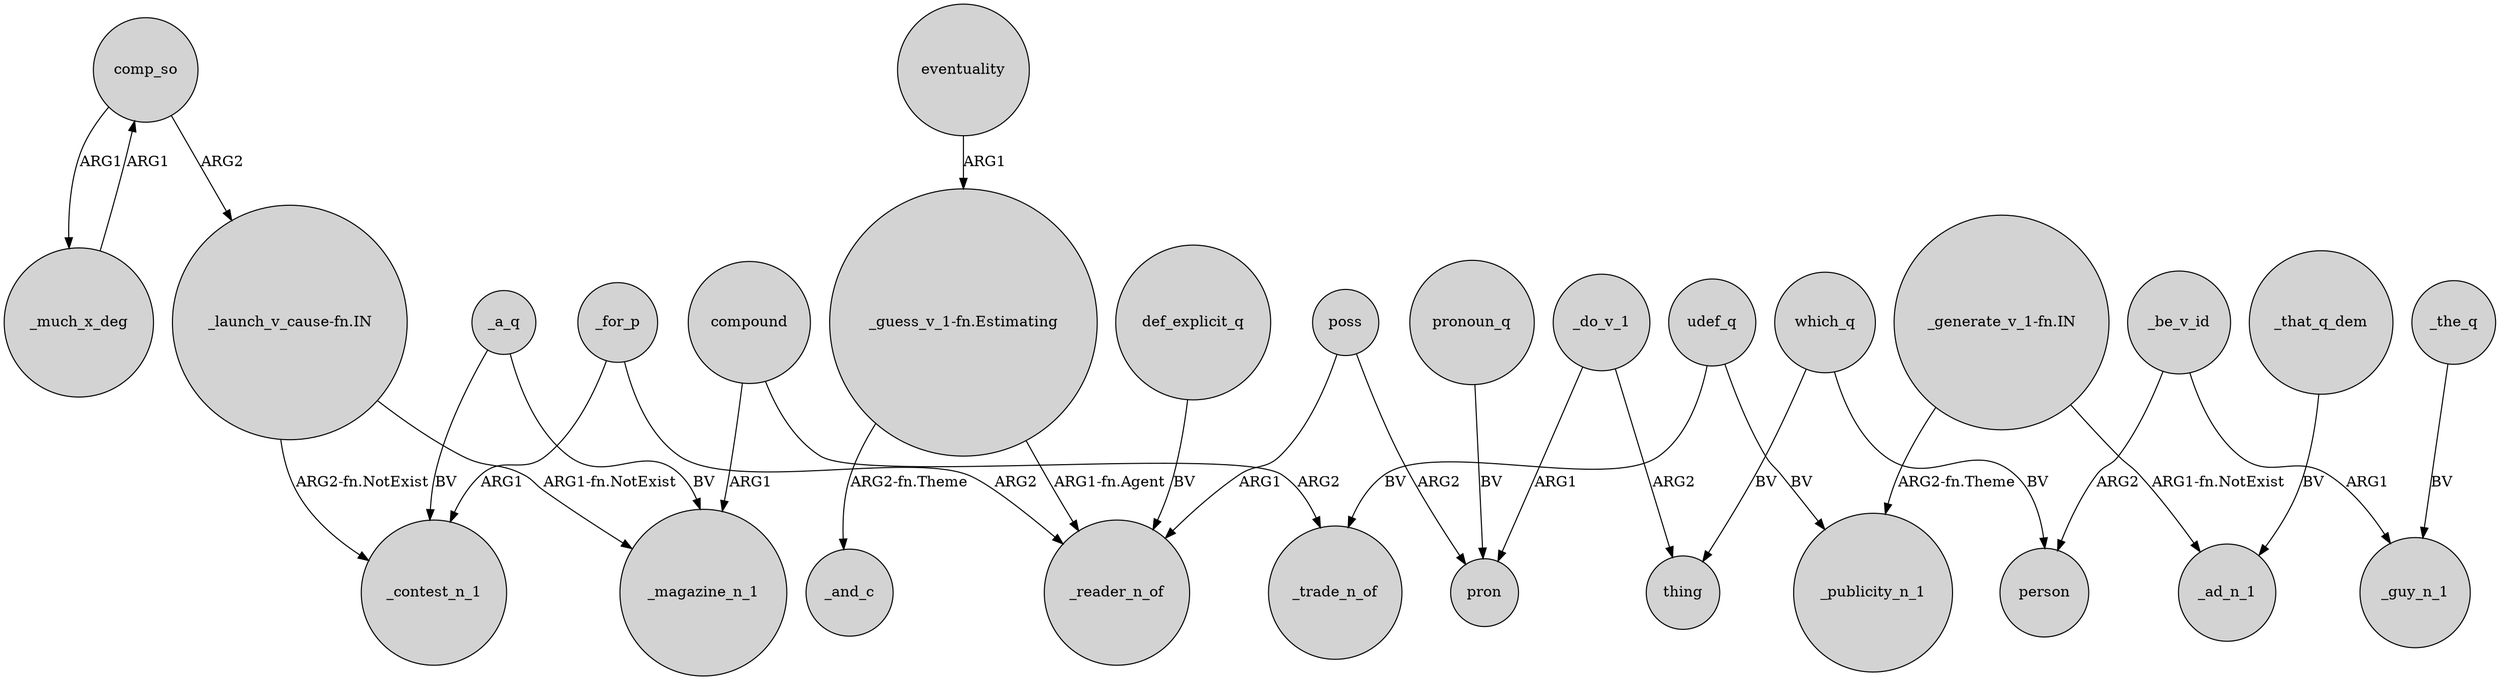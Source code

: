 digraph {
	node [shape=circle style=filled]
	udef_q -> _trade_n_of [label=BV]
	"_generate_v_1-fn.IN" -> _ad_n_1 [label="ARG1-fn.NotExist"]
	comp_so -> _much_x_deg [label=ARG1]
	comp_so -> "_launch_v_cause-fn.IN" [label=ARG2]
	poss -> pron [label=ARG2]
	_much_x_deg -> comp_so [label=ARG1]
	udef_q -> _publicity_n_1 [label=BV]
	poss -> _reader_n_of [label=ARG1]
	_for_p -> _reader_n_of [label=ARG2]
	_for_p -> _contest_n_1 [label=ARG1]
	"_generate_v_1-fn.IN" -> _publicity_n_1 [label="ARG2-fn.Theme"]
	pronoun_q -> pron [label=BV]
	which_q -> person [label=BV]
	_do_v_1 -> pron [label=ARG1]
	_be_v_id -> person [label=ARG2]
	eventuality -> "_guess_v_1-fn.Estimating" [label=ARG1]
	"_guess_v_1-fn.Estimating" -> _and_c [label="ARG2-fn.Theme"]
	"_launch_v_cause-fn.IN" -> _magazine_n_1 [label="ARG1-fn.NotExist"]
	compound -> _trade_n_of [label=ARG2]
	_that_q_dem -> _ad_n_1 [label=BV]
	compound -> _magazine_n_1 [label=ARG1]
	"_launch_v_cause-fn.IN" -> _contest_n_1 [label="ARG2-fn.NotExist"]
	_a_q -> _contest_n_1 [label=BV]
	_do_v_1 -> thing [label=ARG2]
	def_explicit_q -> _reader_n_of [label=BV]
	_the_q -> _guy_n_1 [label=BV]
	_be_v_id -> _guy_n_1 [label=ARG1]
	"_guess_v_1-fn.Estimating" -> _reader_n_of [label="ARG1-fn.Agent"]
	which_q -> thing [label=BV]
	_a_q -> _magazine_n_1 [label=BV]
}
